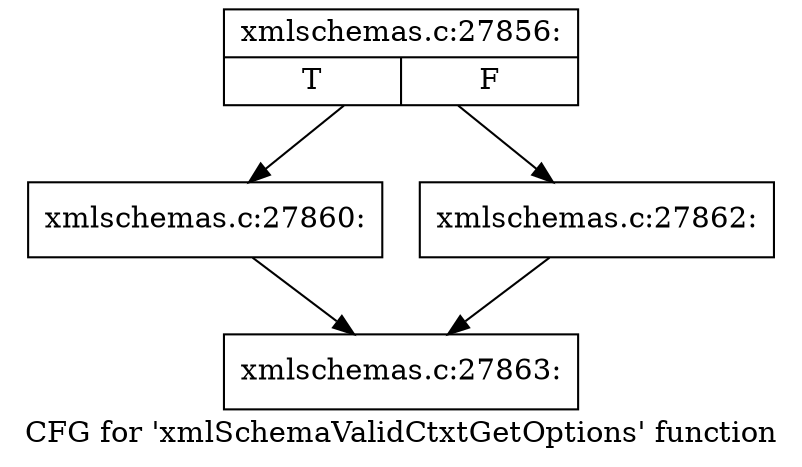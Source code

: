 digraph "CFG for 'xmlSchemaValidCtxtGetOptions' function" {
	label="CFG for 'xmlSchemaValidCtxtGetOptions' function";

	Node0x4a9b530 [shape=record,label="{xmlschemas.c:27856:|{<s0>T|<s1>F}}"];
	Node0x4a9b530 -> Node0x4a9b660;
	Node0x4a9b530 -> Node0x4a9b700;
	Node0x4a9b660 [shape=record,label="{xmlschemas.c:27860:}"];
	Node0x4a9b660 -> Node0x4a9b860;
	Node0x4a9b700 [shape=record,label="{xmlschemas.c:27862:}"];
	Node0x4a9b700 -> Node0x4a9b860;
	Node0x4a9b860 [shape=record,label="{xmlschemas.c:27863:}"];
}
